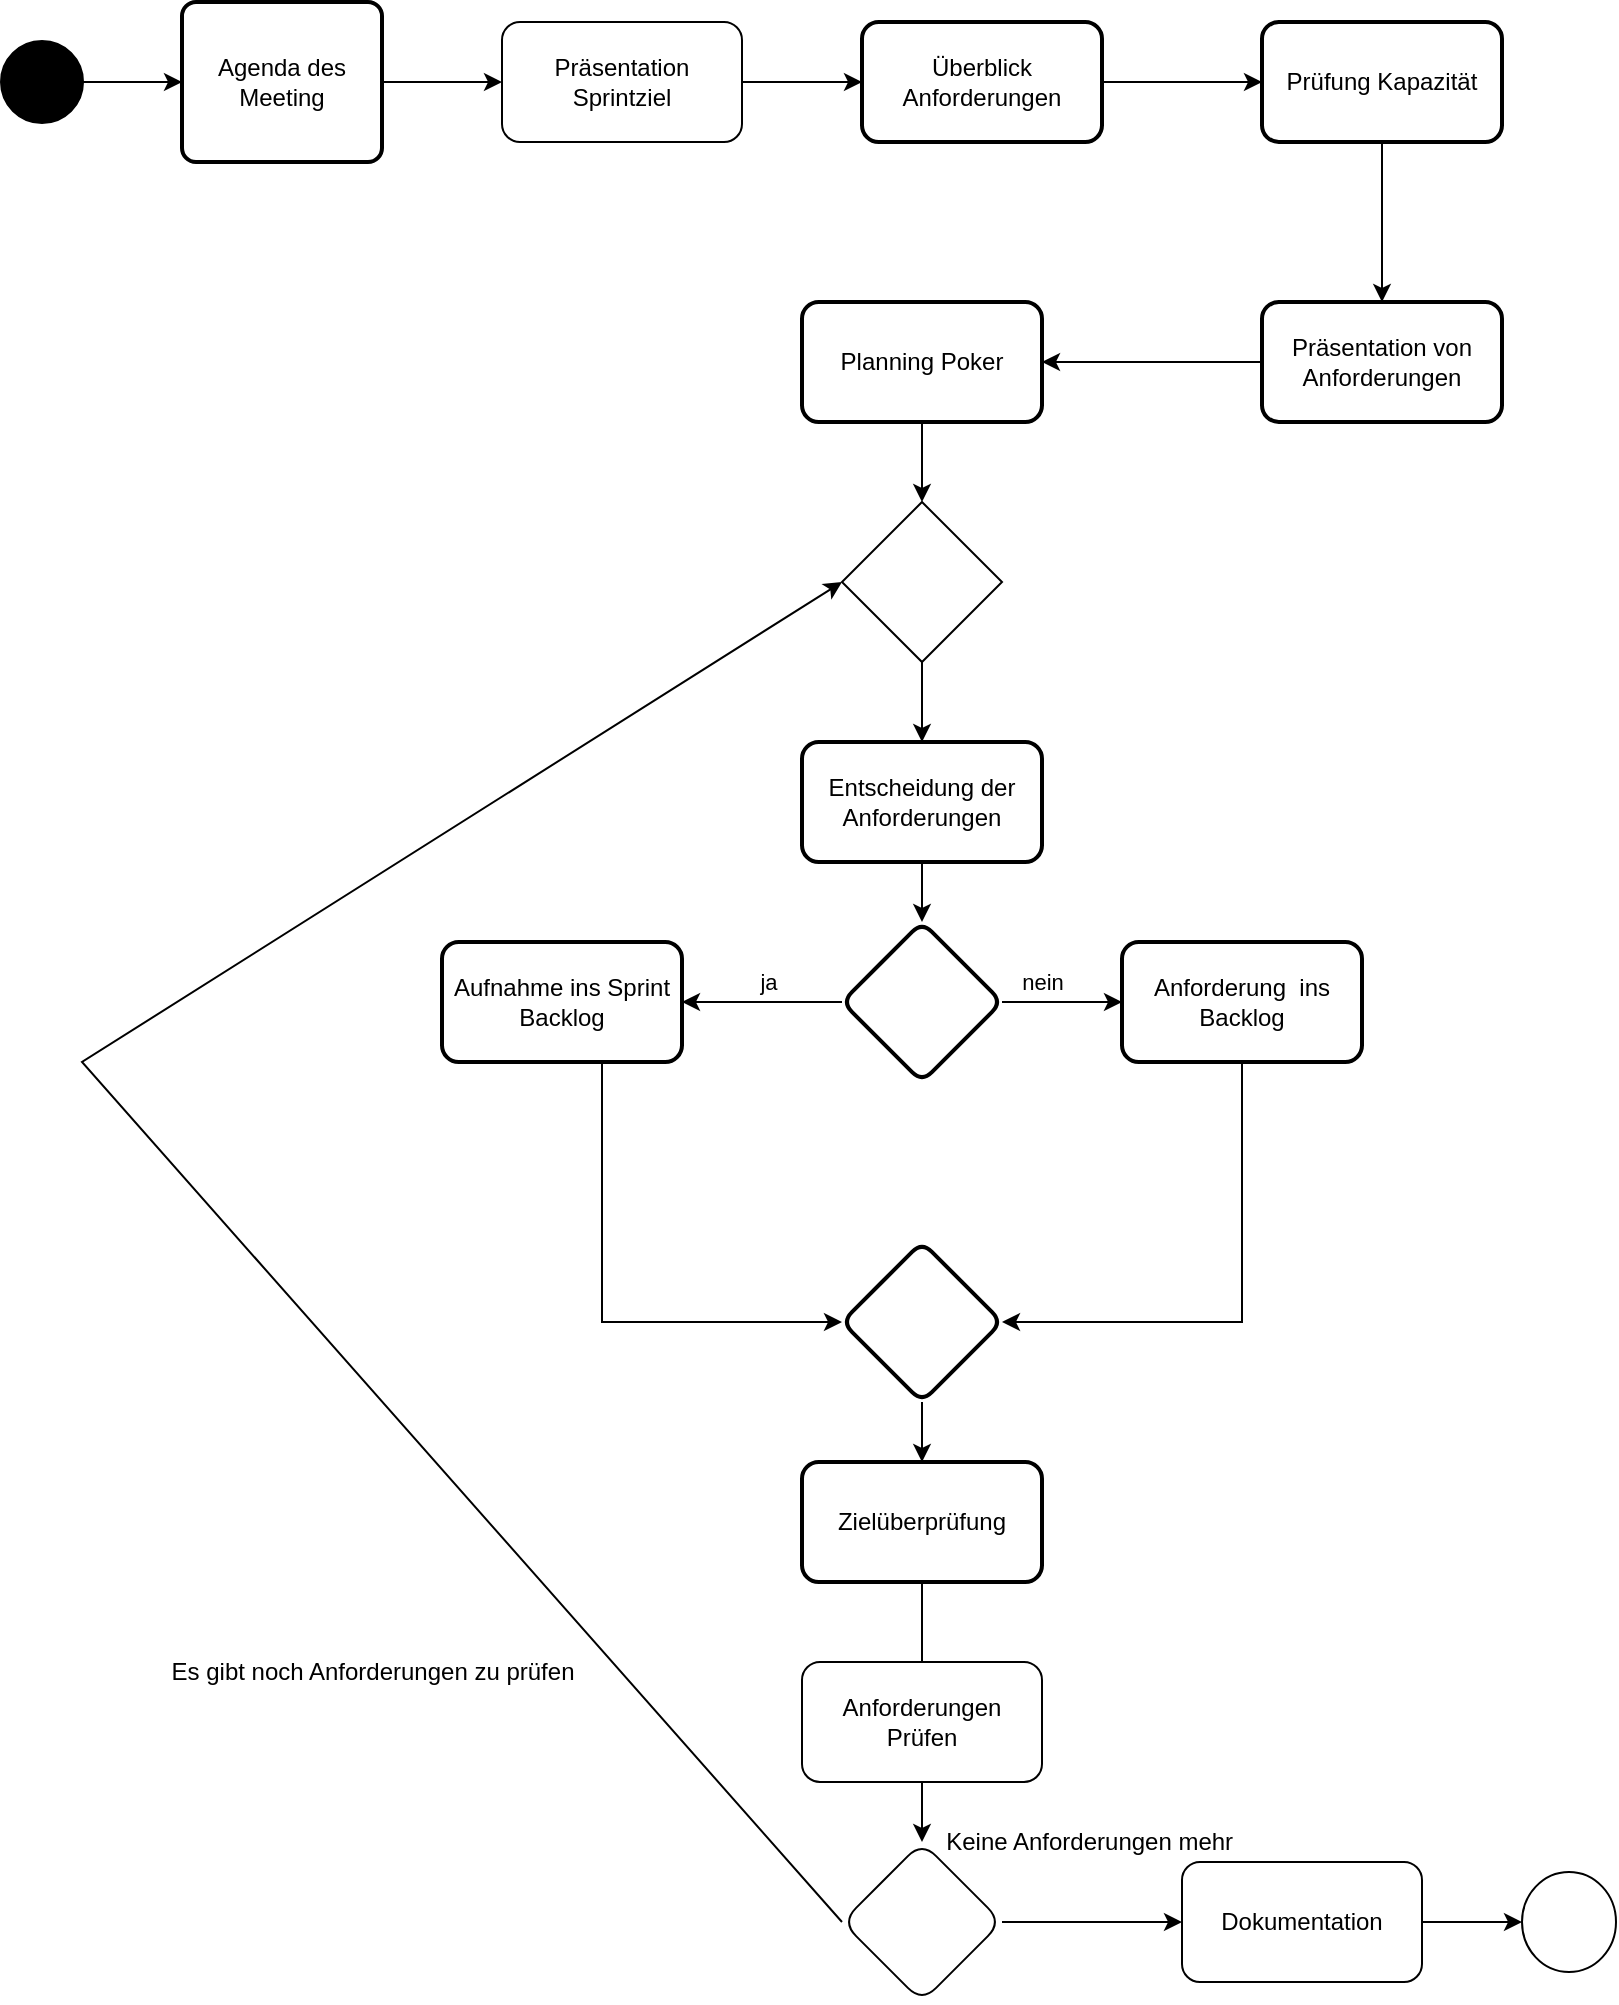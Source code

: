 <mxfile version="22.0.8" type="github">
  <diagram name="Seite-1" id="4uEQWGBOSVK4lKFrfHZp">
    <mxGraphModel dx="1197" dy="806" grid="1" gridSize="10" guides="1" tooltips="1" connect="1" arrows="1" fold="1" page="1" pageScale="1" pageWidth="827" pageHeight="1169" math="0" shadow="0">
      <root>
        <mxCell id="0" />
        <mxCell id="1" parent="0" />
        <mxCell id="-mwzHlTSXCIwCckR4kkh-1" value="" style="strokeWidth=2;html=1;shape=mxgraph.flowchart.start_2;whiteSpace=wrap;fillColor=#000000;" parent="1" vertex="1">
          <mxGeometry x="20" y="110" width="40" height="40" as="geometry" />
        </mxCell>
        <mxCell id="-mwzHlTSXCIwCckR4kkh-5" value="" style="edgeStyle=orthogonalEdgeStyle;rounded=0;orthogonalLoop=1;jettySize=auto;html=1;" parent="1" source="D7WrobPREin-T4ZtUKqn-32" target="-mwzHlTSXCIwCckR4kkh-4" edge="1">
          <mxGeometry relative="1" as="geometry" />
        </mxCell>
        <mxCell id="-mwzHlTSXCIwCckR4kkh-2" value="Agenda des Meeting" style="rounded=1;whiteSpace=wrap;html=1;absoluteArcSize=1;arcSize=14;strokeWidth=2;" parent="1" vertex="1">
          <mxGeometry x="110" y="90" width="100" height="80" as="geometry" />
        </mxCell>
        <mxCell id="-mwzHlTSXCIwCckR4kkh-9" value="" style="edgeStyle=orthogonalEdgeStyle;rounded=0;orthogonalLoop=1;jettySize=auto;html=1;" parent="1" source="-mwzHlTSXCIwCckR4kkh-4" target="-mwzHlTSXCIwCckR4kkh-8" edge="1">
          <mxGeometry relative="1" as="geometry" />
        </mxCell>
        <mxCell id="-mwzHlTSXCIwCckR4kkh-4" value="Überblick Anforderungen" style="whiteSpace=wrap;html=1;rounded=1;arcSize=14;strokeWidth=2;" parent="1" vertex="1">
          <mxGeometry x="450" y="100" width="120" height="60" as="geometry" />
        </mxCell>
        <mxCell id="-mwzHlTSXCIwCckR4kkh-7" style="edgeStyle=orthogonalEdgeStyle;rounded=0;orthogonalLoop=1;jettySize=auto;html=1;exitX=0.5;exitY=1;exitDx=0;exitDy=0;" parent="1" source="-mwzHlTSXCIwCckR4kkh-2" target="-mwzHlTSXCIwCckR4kkh-2" edge="1">
          <mxGeometry relative="1" as="geometry" />
        </mxCell>
        <mxCell id="-mwzHlTSXCIwCckR4kkh-14" value="" style="edgeStyle=orthogonalEdgeStyle;rounded=0;orthogonalLoop=1;jettySize=auto;html=1;" parent="1" source="-mwzHlTSXCIwCckR4kkh-8" target="-mwzHlTSXCIwCckR4kkh-13" edge="1">
          <mxGeometry relative="1" as="geometry" />
        </mxCell>
        <mxCell id="-mwzHlTSXCIwCckR4kkh-8" value="Prüfung Kapazität" style="whiteSpace=wrap;html=1;rounded=1;arcSize=14;strokeWidth=2;" parent="1" vertex="1">
          <mxGeometry x="650" y="100" width="120" height="60" as="geometry" />
        </mxCell>
        <mxCell id="-mwzHlTSXCIwCckR4kkh-16" value="" style="edgeStyle=orthogonalEdgeStyle;rounded=0;orthogonalLoop=1;jettySize=auto;html=1;" parent="1" source="-mwzHlTSXCIwCckR4kkh-13" target="-mwzHlTSXCIwCckR4kkh-15" edge="1">
          <mxGeometry relative="1" as="geometry" />
        </mxCell>
        <mxCell id="-mwzHlTSXCIwCckR4kkh-13" value="Präsentation von Anforderungen" style="whiteSpace=wrap;html=1;rounded=1;arcSize=14;strokeWidth=2;" parent="1" vertex="1">
          <mxGeometry x="650" y="240" width="120" height="60" as="geometry" />
        </mxCell>
        <mxCell id="D7WrobPREin-T4ZtUKqn-2" value="" style="edgeStyle=orthogonalEdgeStyle;rounded=0;orthogonalLoop=1;jettySize=auto;html=1;" edge="1" parent="1" source="D7WrobPREin-T4ZtUKqn-37" target="D7WrobPREin-T4ZtUKqn-1">
          <mxGeometry relative="1" as="geometry" />
        </mxCell>
        <mxCell id="-mwzHlTSXCIwCckR4kkh-15" value="Planning Poker" style="whiteSpace=wrap;html=1;rounded=1;arcSize=14;strokeWidth=2;" parent="1" vertex="1">
          <mxGeometry x="420" y="240" width="120" height="60" as="geometry" />
        </mxCell>
        <mxCell id="D7WrobPREin-T4ZtUKqn-4" value="" style="edgeStyle=orthogonalEdgeStyle;rounded=0;orthogonalLoop=1;jettySize=auto;html=1;" edge="1" parent="1" source="D7WrobPREin-T4ZtUKqn-1" target="D7WrobPREin-T4ZtUKqn-3">
          <mxGeometry relative="1" as="geometry" />
        </mxCell>
        <mxCell id="D7WrobPREin-T4ZtUKqn-1" value="Entscheidung der Anforderungen" style="whiteSpace=wrap;html=1;rounded=1;arcSize=14;strokeWidth=2;" vertex="1" parent="1">
          <mxGeometry x="420" y="460" width="120" height="60" as="geometry" />
        </mxCell>
        <mxCell id="D7WrobPREin-T4ZtUKqn-6" value="" style="edgeStyle=orthogonalEdgeStyle;rounded=0;orthogonalLoop=1;jettySize=auto;html=1;" edge="1" parent="1" source="D7WrobPREin-T4ZtUKqn-3" target="D7WrobPREin-T4ZtUKqn-5">
          <mxGeometry relative="1" as="geometry" />
        </mxCell>
        <mxCell id="D7WrobPREin-T4ZtUKqn-9" value="ja" style="edgeLabel;html=1;align=center;verticalAlign=middle;resizable=0;points=[];" vertex="1" connectable="0" parent="D7WrobPREin-T4ZtUKqn-6">
          <mxGeometry x="-0.067" relative="1" as="geometry">
            <mxPoint y="-10" as="offset" />
          </mxGeometry>
        </mxCell>
        <mxCell id="D7WrobPREin-T4ZtUKqn-12" value="" style="edgeStyle=orthogonalEdgeStyle;rounded=0;orthogonalLoop=1;jettySize=auto;html=1;" edge="1" parent="1" source="D7WrobPREin-T4ZtUKqn-3" target="D7WrobPREin-T4ZtUKqn-11">
          <mxGeometry relative="1" as="geometry" />
        </mxCell>
        <mxCell id="D7WrobPREin-T4ZtUKqn-13" value="nein" style="edgeLabel;html=1;align=center;verticalAlign=middle;resizable=0;points=[];" vertex="1" connectable="0" parent="D7WrobPREin-T4ZtUKqn-12">
          <mxGeometry x="-0.2" y="-1" relative="1" as="geometry">
            <mxPoint x="-4" y="-11" as="offset" />
          </mxGeometry>
        </mxCell>
        <mxCell id="D7WrobPREin-T4ZtUKqn-3" value="" style="rhombus;whiteSpace=wrap;html=1;rounded=1;arcSize=14;strokeWidth=2;" vertex="1" parent="1">
          <mxGeometry x="440" y="550" width="80" height="80" as="geometry" />
        </mxCell>
        <mxCell id="D7WrobPREin-T4ZtUKqn-15" value="" style="edgeStyle=orthogonalEdgeStyle;rounded=0;orthogonalLoop=1;jettySize=auto;html=1;" edge="1" parent="1" source="D7WrobPREin-T4ZtUKqn-5" target="D7WrobPREin-T4ZtUKqn-14">
          <mxGeometry relative="1" as="geometry">
            <Array as="points">
              <mxPoint x="320" y="750" />
            </Array>
          </mxGeometry>
        </mxCell>
        <mxCell id="D7WrobPREin-T4ZtUKqn-5" value="Aufnahme ins Sprint Backlog" style="whiteSpace=wrap;html=1;rounded=1;arcSize=14;strokeWidth=2;" vertex="1" parent="1">
          <mxGeometry x="240" y="560" width="120" height="60" as="geometry" />
        </mxCell>
        <mxCell id="D7WrobPREin-T4ZtUKqn-17" value="" style="edgeStyle=orthogonalEdgeStyle;rounded=0;orthogonalLoop=1;jettySize=auto;html=1;entryX=1;entryY=0.5;entryDx=0;entryDy=0;" edge="1" parent="1" source="D7WrobPREin-T4ZtUKqn-11" target="D7WrobPREin-T4ZtUKqn-14">
          <mxGeometry relative="1" as="geometry">
            <mxPoint x="640" y="760" as="targetPoint" />
            <Array as="points">
              <mxPoint x="640" y="750" />
            </Array>
          </mxGeometry>
        </mxCell>
        <mxCell id="D7WrobPREin-T4ZtUKqn-11" value="Anforderung &amp;nbsp;ins Backlog" style="whiteSpace=wrap;html=1;rounded=1;arcSize=14;strokeWidth=2;" vertex="1" parent="1">
          <mxGeometry x="580" y="560" width="120" height="60" as="geometry" />
        </mxCell>
        <mxCell id="D7WrobPREin-T4ZtUKqn-19" value="" style="edgeStyle=orthogonalEdgeStyle;rounded=0;orthogonalLoop=1;jettySize=auto;html=1;" edge="1" parent="1" source="D7WrobPREin-T4ZtUKqn-14" target="D7WrobPREin-T4ZtUKqn-18">
          <mxGeometry relative="1" as="geometry" />
        </mxCell>
        <mxCell id="D7WrobPREin-T4ZtUKqn-14" value="" style="rhombus;whiteSpace=wrap;html=1;rounded=1;arcSize=14;strokeWidth=2;" vertex="1" parent="1">
          <mxGeometry x="440" y="710" width="80" height="80" as="geometry" />
        </mxCell>
        <mxCell id="D7WrobPREin-T4ZtUKqn-21" value="" style="edgeStyle=orthogonalEdgeStyle;rounded=0;orthogonalLoop=1;jettySize=auto;html=1;" edge="1" parent="1" source="D7WrobPREin-T4ZtUKqn-18">
          <mxGeometry relative="1" as="geometry">
            <mxPoint x="480" y="950" as="targetPoint" />
          </mxGeometry>
        </mxCell>
        <mxCell id="D7WrobPREin-T4ZtUKqn-18" value="Zielüberprüfung" style="whiteSpace=wrap;html=1;rounded=1;arcSize=14;strokeWidth=2;" vertex="1" parent="1">
          <mxGeometry x="420" y="820" width="120" height="60" as="geometry" />
        </mxCell>
        <mxCell id="D7WrobPREin-T4ZtUKqn-33" value="" style="edgeStyle=orthogonalEdgeStyle;rounded=0;orthogonalLoop=1;jettySize=auto;html=1;" edge="1" parent="1" source="-mwzHlTSXCIwCckR4kkh-2" target="D7WrobPREin-T4ZtUKqn-32">
          <mxGeometry relative="1" as="geometry">
            <mxPoint x="210" y="130" as="sourcePoint" />
            <mxPoint x="450" y="130" as="targetPoint" />
          </mxGeometry>
        </mxCell>
        <mxCell id="D7WrobPREin-T4ZtUKqn-32" value="Präsentation Sprintziel" style="rounded=1;whiteSpace=wrap;html=1;" vertex="1" parent="1">
          <mxGeometry x="270" y="100" width="120" height="60" as="geometry" />
        </mxCell>
        <mxCell id="D7WrobPREin-T4ZtUKqn-35" value="" style="endArrow=classic;html=1;rounded=0;exitX=1;exitY=0.5;exitDx=0;exitDy=0;exitPerimeter=0;entryX=0;entryY=0.5;entryDx=0;entryDy=0;" edge="1" parent="1" source="-mwzHlTSXCIwCckR4kkh-1" target="-mwzHlTSXCIwCckR4kkh-2">
          <mxGeometry width="50" height="50" relative="1" as="geometry">
            <mxPoint x="390" y="330" as="sourcePoint" />
            <mxPoint x="440" y="280" as="targetPoint" />
          </mxGeometry>
        </mxCell>
        <mxCell id="D7WrobPREin-T4ZtUKqn-40" value="" style="edgeStyle=orthogonalEdgeStyle;rounded=0;orthogonalLoop=1;jettySize=auto;html=1;" edge="1" parent="1" source="D7WrobPREin-T4ZtUKqn-36" target="D7WrobPREin-T4ZtUKqn-39">
          <mxGeometry relative="1" as="geometry" />
        </mxCell>
        <mxCell id="D7WrobPREin-T4ZtUKqn-36" value="Anforderungen Prüfen" style="rounded=1;whiteSpace=wrap;html=1;" vertex="1" parent="1">
          <mxGeometry x="420" y="920" width="120" height="60" as="geometry" />
        </mxCell>
        <mxCell id="D7WrobPREin-T4ZtUKqn-38" value="" style="edgeStyle=orthogonalEdgeStyle;rounded=0;orthogonalLoop=1;jettySize=auto;html=1;" edge="1" parent="1" source="-mwzHlTSXCIwCckR4kkh-15" target="D7WrobPREin-T4ZtUKqn-37">
          <mxGeometry relative="1" as="geometry">
            <mxPoint x="480" y="300" as="sourcePoint" />
            <mxPoint x="480" y="460" as="targetPoint" />
          </mxGeometry>
        </mxCell>
        <mxCell id="D7WrobPREin-T4ZtUKqn-37" value="" style="rhombus;whiteSpace=wrap;html=1;" vertex="1" parent="1">
          <mxGeometry x="440" y="340" width="80" height="80" as="geometry" />
        </mxCell>
        <mxCell id="D7WrobPREin-T4ZtUKqn-44" value="" style="edgeStyle=orthogonalEdgeStyle;rounded=0;orthogonalLoop=1;jettySize=auto;html=1;" edge="1" parent="1" source="D7WrobPREin-T4ZtUKqn-39" target="D7WrobPREin-T4ZtUKqn-43">
          <mxGeometry relative="1" as="geometry" />
        </mxCell>
        <mxCell id="D7WrobPREin-T4ZtUKqn-39" value="" style="rhombus;whiteSpace=wrap;html=1;rounded=1;" vertex="1" parent="1">
          <mxGeometry x="440" y="1010" width="80" height="80" as="geometry" />
        </mxCell>
        <mxCell id="D7WrobPREin-T4ZtUKqn-41" value="" style="endArrow=classic;html=1;rounded=0;exitX=0;exitY=0.5;exitDx=0;exitDy=0;entryX=0;entryY=0.5;entryDx=0;entryDy=0;" edge="1" parent="1" source="D7WrobPREin-T4ZtUKqn-39" target="D7WrobPREin-T4ZtUKqn-37">
          <mxGeometry width="50" height="50" relative="1" as="geometry">
            <mxPoint x="430" y="890" as="sourcePoint" />
            <mxPoint x="480" y="840" as="targetPoint" />
            <Array as="points">
              <mxPoint x="60" y="620" />
            </Array>
          </mxGeometry>
        </mxCell>
        <mxCell id="D7WrobPREin-T4ZtUKqn-42" value="Es gibt noch Anforderungen zu prüfen" style="text;html=1;align=center;verticalAlign=middle;resizable=0;points=[];autosize=1;strokeColor=none;fillColor=none;" vertex="1" parent="1">
          <mxGeometry x="90" y="910" width="230" height="30" as="geometry" />
        </mxCell>
        <mxCell id="D7WrobPREin-T4ZtUKqn-46" value="" style="edgeStyle=orthogonalEdgeStyle;rounded=0;orthogonalLoop=1;jettySize=auto;html=1;" edge="1" parent="1" source="D7WrobPREin-T4ZtUKqn-43" target="D7WrobPREin-T4ZtUKqn-45">
          <mxGeometry relative="1" as="geometry" />
        </mxCell>
        <mxCell id="D7WrobPREin-T4ZtUKqn-43" value="Dokumentation" style="whiteSpace=wrap;html=1;rounded=1;" vertex="1" parent="1">
          <mxGeometry x="610" y="1020" width="120" height="60" as="geometry" />
        </mxCell>
        <mxCell id="D7WrobPREin-T4ZtUKqn-45" value="" style="ellipse;whiteSpace=wrap;html=1;rounded=1;" vertex="1" parent="1">
          <mxGeometry x="780" y="1025" width="47" height="50" as="geometry" />
        </mxCell>
        <mxCell id="D7WrobPREin-T4ZtUKqn-47" value="Keine Anforderungen mehr&amp;nbsp;" style="text;html=1;align=center;verticalAlign=middle;resizable=0;points=[];autosize=1;strokeColor=none;fillColor=none;" vertex="1" parent="1">
          <mxGeometry x="480" y="995" width="170" height="30" as="geometry" />
        </mxCell>
      </root>
    </mxGraphModel>
  </diagram>
</mxfile>
